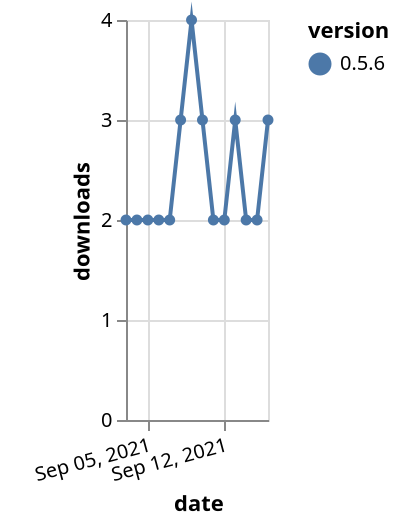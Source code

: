 {"$schema": "https://vega.github.io/schema/vega-lite/v5.json", "description": "A simple bar chart with embedded data.", "data": {"values": [{"date": "2021-09-03", "total": 3406, "delta": 2, "version": "0.5.6"}, {"date": "2021-09-04", "total": 3408, "delta": 2, "version": "0.5.6"}, {"date": "2021-09-05", "total": 3410, "delta": 2, "version": "0.5.6"}, {"date": "2021-09-06", "total": 3412, "delta": 2, "version": "0.5.6"}, {"date": "2021-09-07", "total": 3414, "delta": 2, "version": "0.5.6"}, {"date": "2021-09-08", "total": 3417, "delta": 3, "version": "0.5.6"}, {"date": "2021-09-09", "total": 3421, "delta": 4, "version": "0.5.6"}, {"date": "2021-09-10", "total": 3424, "delta": 3, "version": "0.5.6"}, {"date": "2021-09-11", "total": 3426, "delta": 2, "version": "0.5.6"}, {"date": "2021-09-12", "total": 3428, "delta": 2, "version": "0.5.6"}, {"date": "2021-09-13", "total": 3431, "delta": 3, "version": "0.5.6"}, {"date": "2021-09-14", "total": 3433, "delta": 2, "version": "0.5.6"}, {"date": "2021-09-15", "total": 3435, "delta": 2, "version": "0.5.6"}, {"date": "2021-09-16", "total": 3438, "delta": 3, "version": "0.5.6"}]}, "width": "container", "mark": {"type": "line", "point": {"filled": true}}, "encoding": {"x": {"field": "date", "type": "temporal", "timeUnit": "yearmonthdate", "title": "date", "axis": {"labelAngle": -15}}, "y": {"field": "delta", "type": "quantitative", "title": "downloads"}, "color": {"field": "version", "type": "nominal"}, "tooltip": {"field": "delta"}}}